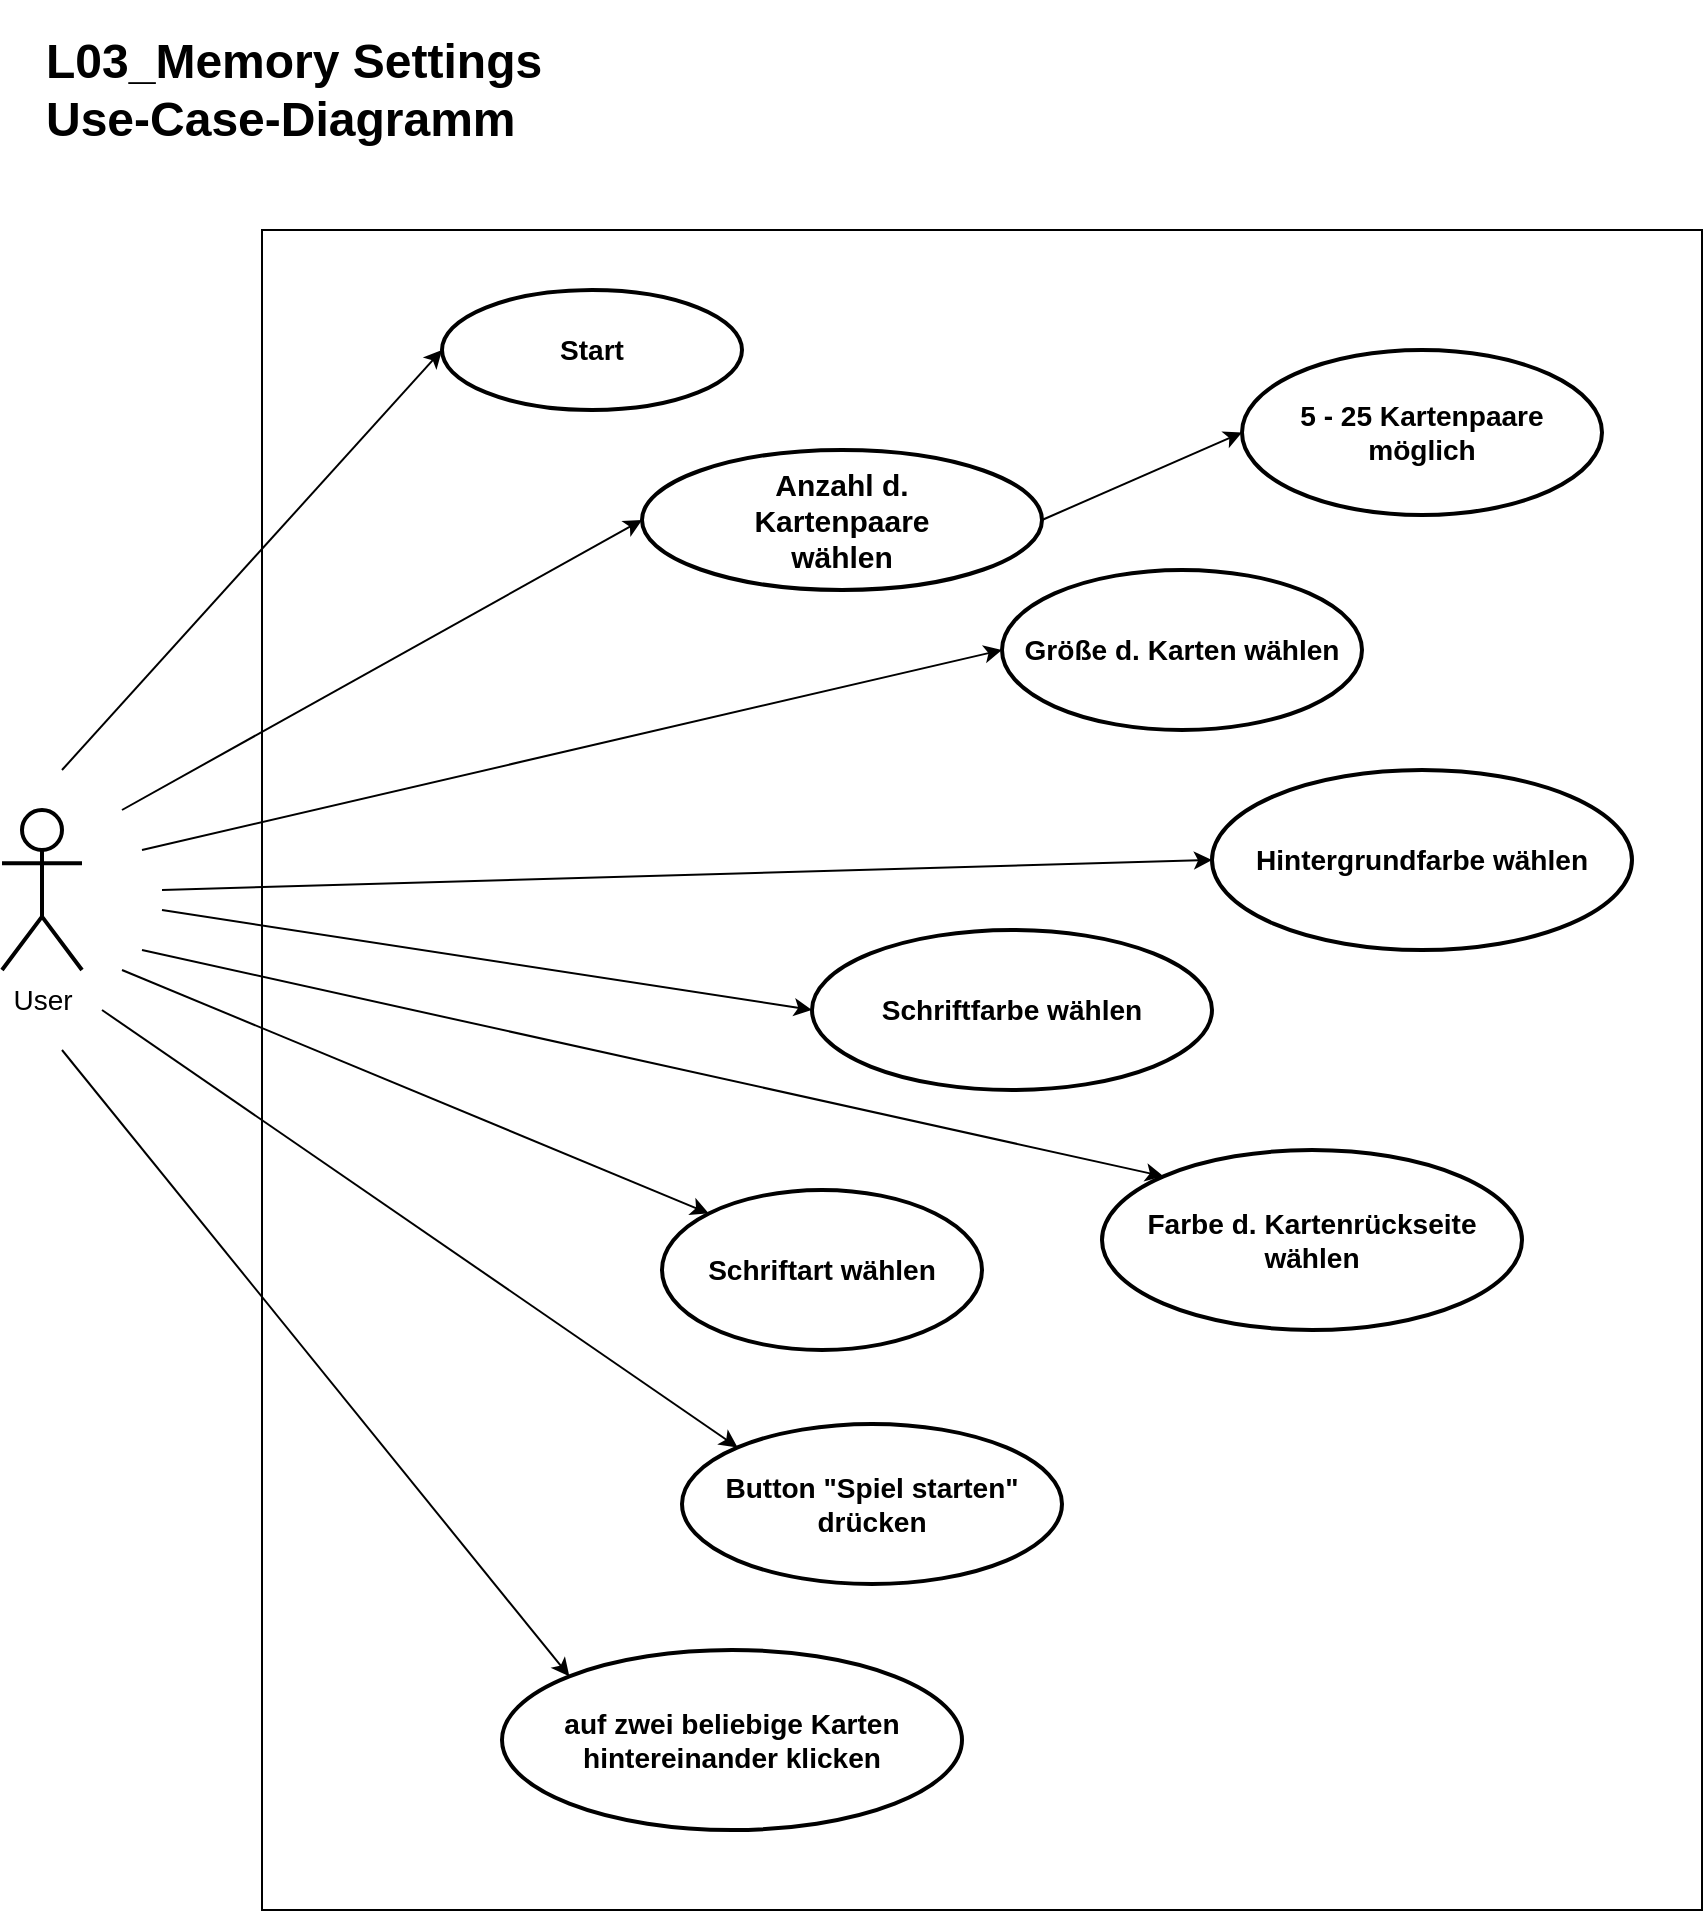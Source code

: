 <mxfile version="14.5.1" type="device"><diagram id="rlzyDCBGB9VtKu5xZg7x" name="Seite-1"><mxGraphModel dx="870" dy="655" grid="1" gridSize="10" guides="1" tooltips="1" connect="1" arrows="1" fold="1" page="1" pageScale="1" pageWidth="2336" pageHeight="1654" math="0" shadow="0"><root><mxCell id="0"/><mxCell id="1" parent="0"/><mxCell id="sS-lSgFz4WIOiACOA7tC-1" value="" style="whiteSpace=wrap;html=1;" parent="1" vertex="1"><mxGeometry x="150" y="150" width="720" height="840" as="geometry"/></mxCell><mxCell id="sS-lSgFz4WIOiACOA7tC-2" value="&lt;h1&gt;L03_Memory Settings&lt;br&gt;Use-Case-Diagramm&lt;/h1&gt;" style="text;html=1;strokeColor=none;fillColor=none;align=left;verticalAlign=middle;whiteSpace=wrap;rounded=0;" parent="1" vertex="1"><mxGeometry x="40" y="40" width="280" height="80" as="geometry"/></mxCell><mxCell id="sS-lSgFz4WIOiACOA7tC-3" value="&lt;font style=&quot;font-size: 14px&quot;&gt;User&lt;/font&gt;" style="shape=umlActor;verticalLabelPosition=bottom;verticalAlign=top;html=1;outlineConnect=0;strokeWidth=2;" parent="1" vertex="1"><mxGeometry x="20" y="440" width="40" height="80" as="geometry"/></mxCell><mxCell id="sS-lSgFz4WIOiACOA7tC-5" value="&lt;h3&gt;&lt;b&gt;Start&lt;/b&gt;&lt;/h3&gt;" style="ellipse;whiteSpace=wrap;html=1;strokeWidth=2;fillColor=#ffffff;" parent="1" vertex="1"><mxGeometry x="240" y="180" width="150" height="60" as="geometry"/></mxCell><mxCell id="sS-lSgFz4WIOiACOA7tC-13" value="" style="endArrow=classic;html=1;entryX=0;entryY=0.5;entryDx=0;entryDy=0;" parent="1" target="sS-lSgFz4WIOiACOA7tC-5" edge="1"><mxGeometry width="50" height="50" relative="1" as="geometry"><mxPoint x="50" y="420" as="sourcePoint"/><mxPoint x="170" y="350" as="targetPoint"/></mxGeometry></mxCell><mxCell id="sS-lSgFz4WIOiACOA7tC-19" value="" style="endArrow=classic;html=1;entryX=0;entryY=0.5;entryDx=0;entryDy=0;" parent="1" target="sS-lSgFz4WIOiACOA7tC-7" edge="1"><mxGeometry width="50" height="50" relative="1" as="geometry"><mxPoint x="80" y="440" as="sourcePoint"/><mxPoint x="250" y="490" as="targetPoint"/></mxGeometry></mxCell><mxCell id="SS7LGZ_WolHzVRkIxhiE-2" value="&lt;h3&gt;Größe d. Karten wählen&lt;/h3&gt;" style="ellipse;whiteSpace=wrap;html=1;strokeWidth=2;" parent="1" vertex="1"><mxGeometry x="520" y="320" width="180" height="80" as="geometry"/></mxCell><mxCell id="SS7LGZ_WolHzVRkIxhiE-3" value="&lt;h3&gt;5 - 25 Kartenpaare möglich&lt;/h3&gt;" style="ellipse;whiteSpace=wrap;html=1;strokeWidth=2;" parent="1" vertex="1"><mxGeometry x="640" y="210" width="180" height="82.5" as="geometry"/></mxCell><mxCell id="SS7LGZ_WolHzVRkIxhiE-4" value="" style="endArrow=classic;html=1;exitX=1;exitY=0.5;exitDx=0;exitDy=0;entryX=0;entryY=0.5;entryDx=0;entryDy=0;" parent="1" source="sS-lSgFz4WIOiACOA7tC-7" target="SS7LGZ_WolHzVRkIxhiE-3" edge="1"><mxGeometry width="50" height="50" relative="1" as="geometry"><mxPoint x="480" y="530" as="sourcePoint"/><mxPoint x="530" y="480" as="targetPoint"/></mxGeometry></mxCell><mxCell id="SS7LGZ_WolHzVRkIxhiE-5" value="" style="endArrow=classic;html=1;entryX=0;entryY=0.5;entryDx=0;entryDy=0;" parent="1" target="SS7LGZ_WolHzVRkIxhiE-2" edge="1"><mxGeometry width="50" height="50" relative="1" as="geometry"><mxPoint x="90" y="460" as="sourcePoint"/><mxPoint x="530" y="480" as="targetPoint"/></mxGeometry></mxCell><mxCell id="SS7LGZ_WolHzVRkIxhiE-6" value="&lt;h3&gt;Hintergrundfarbe wählen&lt;/h3&gt;" style="ellipse;whiteSpace=wrap;html=1;strokeWidth=2;" parent="1" vertex="1"><mxGeometry x="625" y="420" width="210" height="90" as="geometry"/></mxCell><mxCell id="SS7LGZ_WolHzVRkIxhiE-7" value="&lt;h3&gt;Schriftfarbe wählen&lt;/h3&gt;" style="ellipse;whiteSpace=wrap;html=1;strokeWidth=2;" parent="1" vertex="1"><mxGeometry x="425" y="500" width="200" height="80" as="geometry"/></mxCell><mxCell id="SS7LGZ_WolHzVRkIxhiE-8" value="&lt;h3&gt;Farbe d. Kartenrückseite wählen&lt;/h3&gt;" style="ellipse;whiteSpace=wrap;html=1;strokeWidth=2;" parent="1" vertex="1"><mxGeometry x="570" y="610" width="210" height="90" as="geometry"/></mxCell><mxCell id="SS7LGZ_WolHzVRkIxhiE-19" value="" style="group" parent="1" vertex="1" connectable="0"><mxGeometry x="340" y="260" width="200" height="70" as="geometry"/></mxCell><mxCell id="sS-lSgFz4WIOiACOA7tC-7" value="" style="ellipse;whiteSpace=wrap;html=1;strokeWidth=2;fillColor=#ffffff;" parent="SS7LGZ_WolHzVRkIxhiE-19" vertex="1"><mxGeometry width="200" height="70" as="geometry"/></mxCell><mxCell id="sS-lSgFz4WIOiACOA7tC-8" value="&lt;font style=&quot;font-size: 15px&quot;&gt;&lt;b&gt;Anzahl d. Kartenpaare wählen&lt;/b&gt;&lt;/font&gt;" style="text;html=1;strokeColor=none;fillColor=none;align=center;verticalAlign=middle;whiteSpace=wrap;rounded=0;" parent="SS7LGZ_WolHzVRkIxhiE-19" vertex="1"><mxGeometry x="50" y="12.5" width="100" height="45" as="geometry"/></mxCell><mxCell id="SS7LGZ_WolHzVRkIxhiE-20" value="" style="endArrow=classic;html=1;entryX=0;entryY=0.5;entryDx=0;entryDy=0;" parent="1" target="SS7LGZ_WolHzVRkIxhiE-6" edge="1"><mxGeometry width="50" height="50" relative="1" as="geometry"><mxPoint x="100" y="480" as="sourcePoint"/><mxPoint x="530" y="600" as="targetPoint"/></mxGeometry></mxCell><mxCell id="SS7LGZ_WolHzVRkIxhiE-21" value="" style="endArrow=classic;html=1;entryX=0;entryY=0.5;entryDx=0;entryDy=0;" parent="1" target="SS7LGZ_WolHzVRkIxhiE-7" edge="1"><mxGeometry width="50" height="50" relative="1" as="geometry"><mxPoint x="100" y="490" as="sourcePoint"/><mxPoint x="530" y="600" as="targetPoint"/></mxGeometry></mxCell><mxCell id="SS7LGZ_WolHzVRkIxhiE-22" value="" style="endArrow=classic;html=1;entryX=0;entryY=0;entryDx=0;entryDy=0;" parent="1" target="SS7LGZ_WolHzVRkIxhiE-8" edge="1"><mxGeometry width="50" height="50" relative="1" as="geometry"><mxPoint x="90" y="510" as="sourcePoint"/><mxPoint x="530" y="600" as="targetPoint"/></mxGeometry></mxCell><mxCell id="SS7LGZ_WolHzVRkIxhiE-23" value="&lt;h3&gt;Schriftart wählen&lt;/h3&gt;" style="ellipse;whiteSpace=wrap;html=1;strokeWidth=2;" parent="1" vertex="1"><mxGeometry x="350" y="630" width="160" height="80" as="geometry"/></mxCell><mxCell id="SS7LGZ_WolHzVRkIxhiE-24" value="&lt;h3&gt;auf zwei beliebige Karten hintereinander klicken&lt;/h3&gt;" style="ellipse;whiteSpace=wrap;html=1;strokeWidth=2;" parent="1" vertex="1"><mxGeometry x="270" y="860" width="230" height="90" as="geometry"/></mxCell><mxCell id="SS7LGZ_WolHzVRkIxhiE-25" value="&lt;h3&gt;Button &quot;Spiel starten&quot; drücken&lt;/h3&gt;" style="ellipse;whiteSpace=wrap;html=1;strokeWidth=2;" parent="1" vertex="1"><mxGeometry x="360" y="747" width="190" height="80" as="geometry"/></mxCell><mxCell id="SS7LGZ_WolHzVRkIxhiE-26" value="" style="endArrow=classic;html=1;entryX=0;entryY=0;entryDx=0;entryDy=0;" parent="1" target="SS7LGZ_WolHzVRkIxhiE-23" edge="1"><mxGeometry width="50" height="50" relative="1" as="geometry"><mxPoint x="80" y="520" as="sourcePoint"/><mxPoint x="530" y="730" as="targetPoint"/></mxGeometry></mxCell><mxCell id="SS7LGZ_WolHzVRkIxhiE-27" value="" style="endArrow=classic;html=1;entryX=0;entryY=0;entryDx=0;entryDy=0;" parent="1" target="SS7LGZ_WolHzVRkIxhiE-25" edge="1"><mxGeometry width="50" height="50" relative="1" as="geometry"><mxPoint x="70" y="540" as="sourcePoint"/><mxPoint x="530" y="730" as="targetPoint"/></mxGeometry></mxCell><mxCell id="SS7LGZ_WolHzVRkIxhiE-28" value="" style="endArrow=classic;html=1;entryX=0;entryY=0;entryDx=0;entryDy=0;" parent="1" target="SS7LGZ_WolHzVRkIxhiE-24" edge="1"><mxGeometry width="50" height="50" relative="1" as="geometry"><mxPoint x="50" y="560" as="sourcePoint"/><mxPoint x="530" y="730" as="targetPoint"/></mxGeometry></mxCell></root></mxGraphModel></diagram></mxfile>